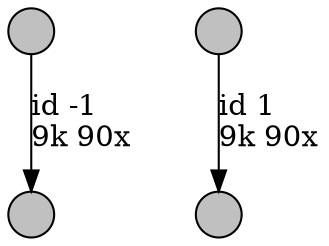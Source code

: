 digraph {
nodesep = 0.5;
node [shape = circle, label = "", height = 0.3];
"0" [style = "filled", fillcolor = "grey"];
"1" [style = "filled", fillcolor = "grey"];
"2" [style = "filled", fillcolor = "grey"];
"3" [style = "filled", fillcolor = "grey"];
"2" -> "3" [label = "id 1\l9k 90x", color = "black"] ;
"1" -> "0" [label = "id -1\l9k 90x", color = "black"] ;
}
